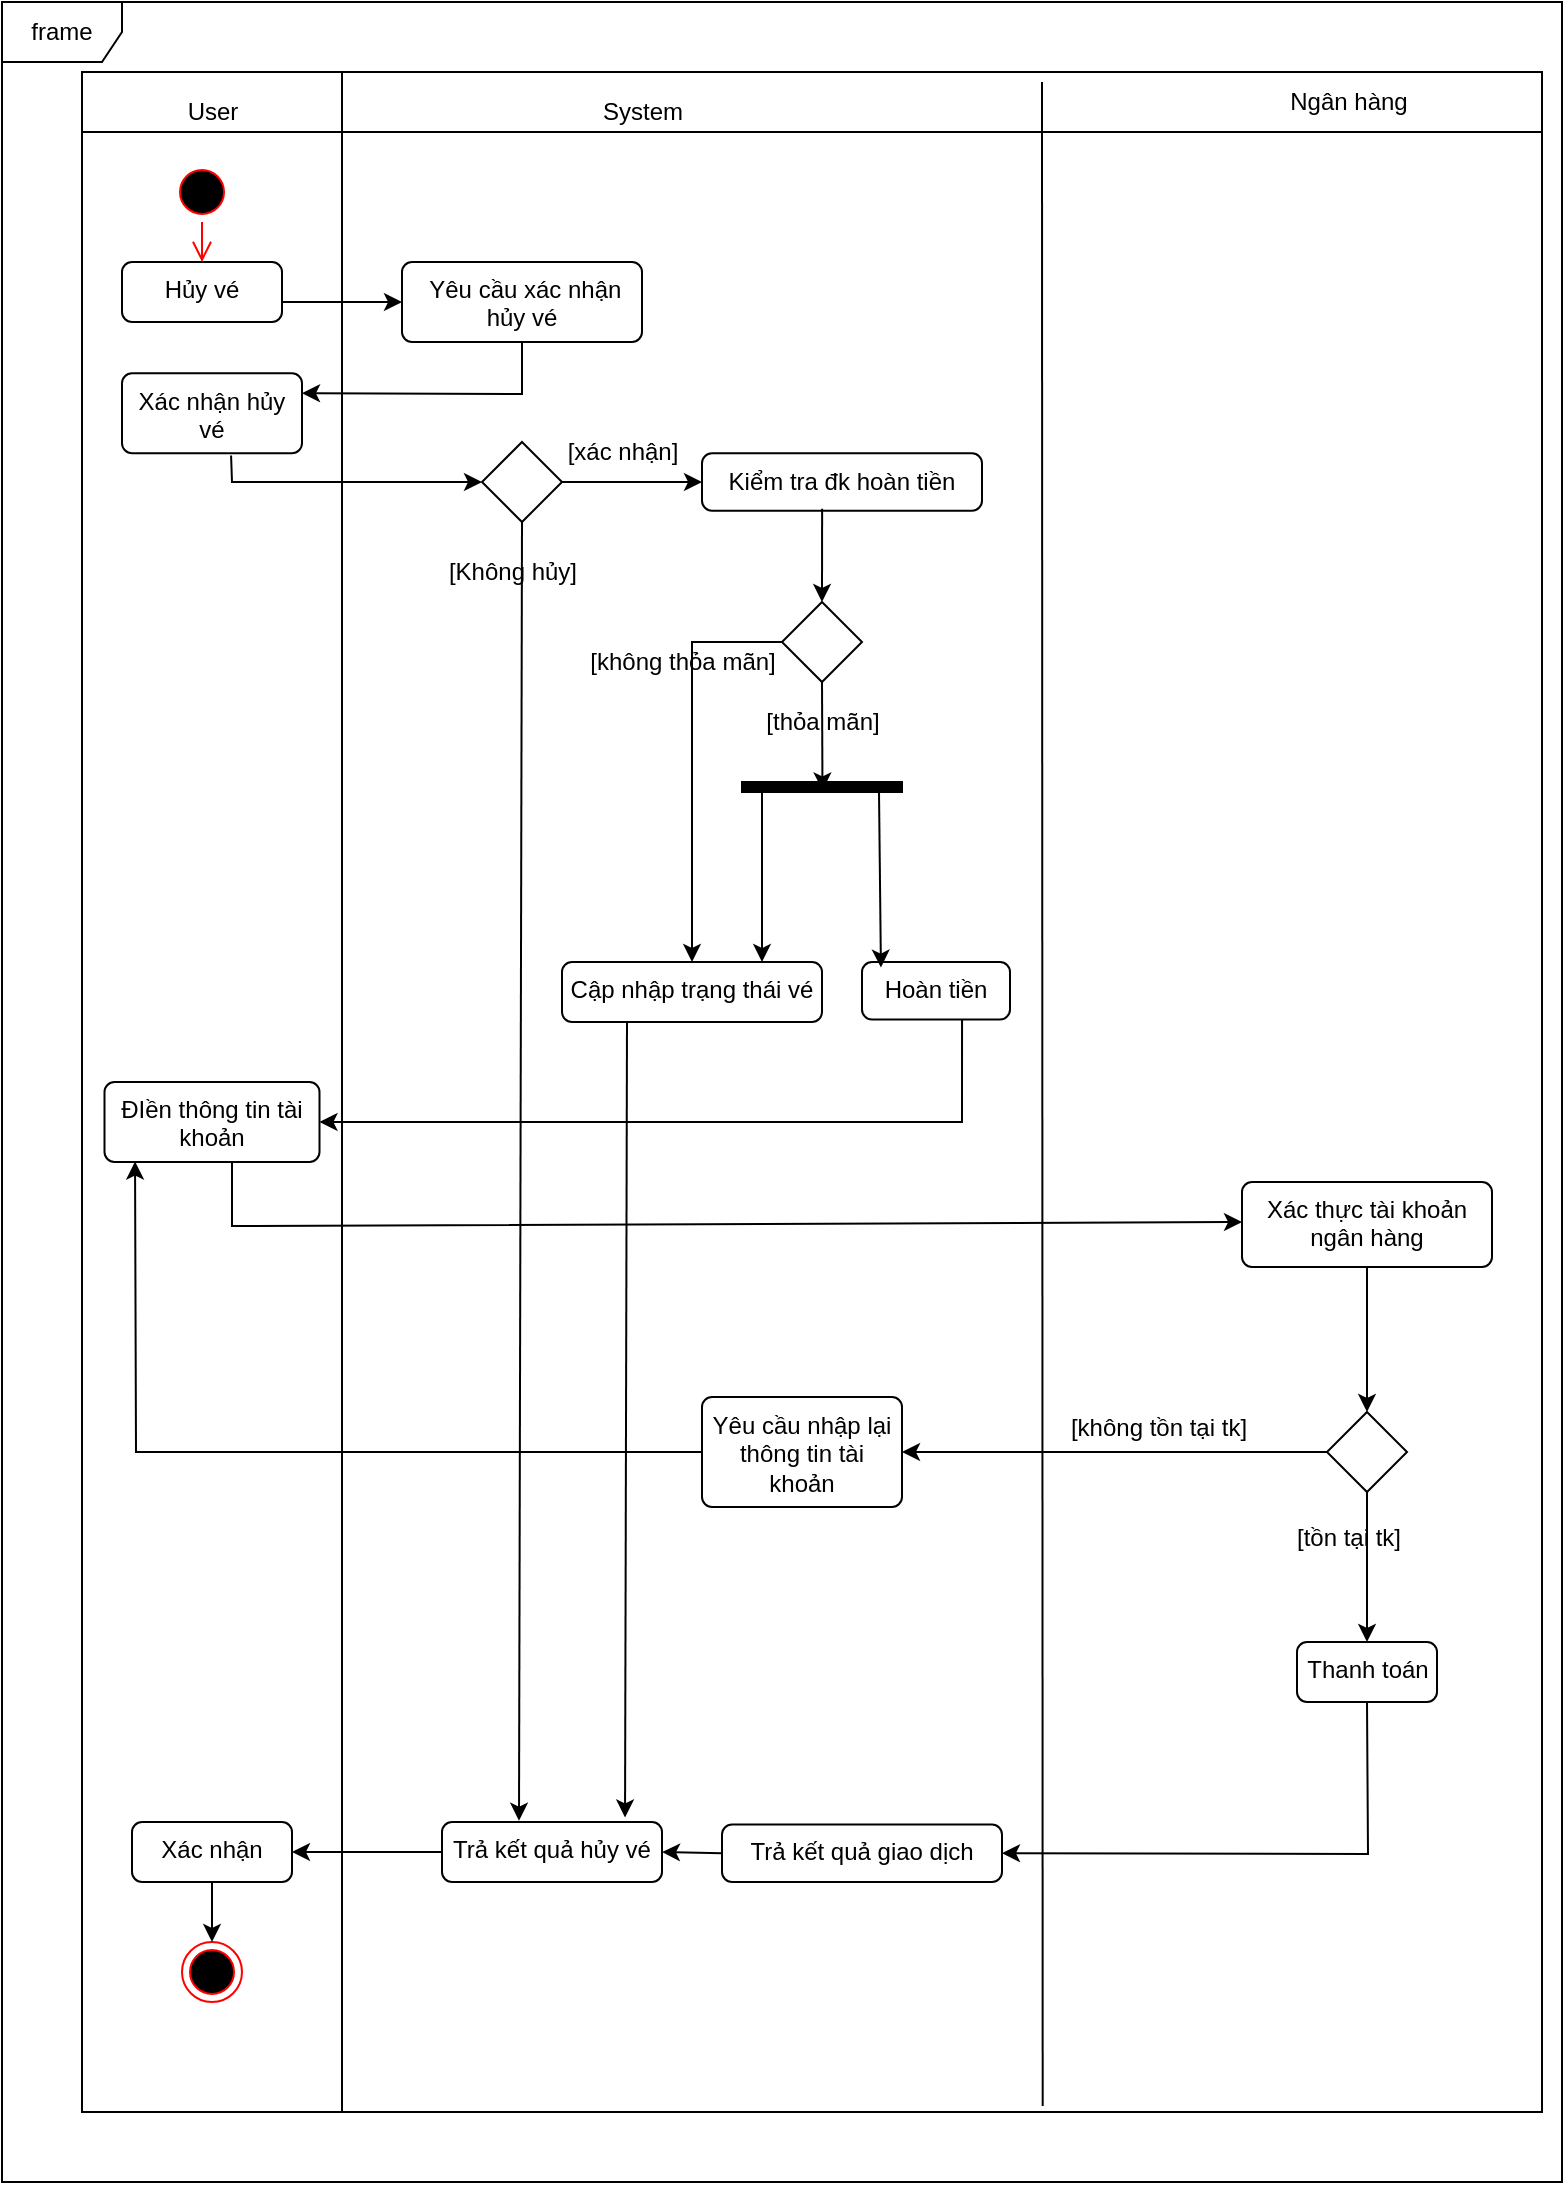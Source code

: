 <mxfile version="26.2.13">
  <diagram name="Trang-1" id="NeY6nfOGssot4tahPj96">
    <mxGraphModel dx="1604" dy="703" grid="1" gridSize="10" guides="1" tooltips="1" connect="1" arrows="1" fold="1" page="1" pageScale="1" pageWidth="827" pageHeight="1169" math="0" shadow="0">
      <root>
        <mxCell id="0" />
        <mxCell id="1" parent="0" />
        <mxCell id="w0EAOsZe6KIhcoZjYDlr-3" value="frame" style="shape=umlFrame;whiteSpace=wrap;html=1;pointerEvents=0;" parent="1" vertex="1">
          <mxGeometry x="40" y="210" width="780" height="1090" as="geometry" />
        </mxCell>
        <mxCell id="w0EAOsZe6KIhcoZjYDlr-8" value="" style="shape=internalStorage;whiteSpace=wrap;html=1;backgroundOutline=1;dx=130;dy=30;" parent="1" vertex="1">
          <mxGeometry x="80" y="245" width="730" height="1020" as="geometry" />
        </mxCell>
        <mxCell id="w0EAOsZe6KIhcoZjYDlr-9" value="User" style="text;html=1;align=center;verticalAlign=middle;resizable=0;points=[];autosize=1;strokeColor=none;fillColor=none;" parent="1" vertex="1">
          <mxGeometry x="120" y="250" width="50" height="30" as="geometry" />
        </mxCell>
        <mxCell id="w0EAOsZe6KIhcoZjYDlr-10" value="System" style="text;html=1;align=center;verticalAlign=middle;resizable=0;points=[];autosize=1;strokeColor=none;fillColor=none;" parent="1" vertex="1">
          <mxGeometry x="330" y="250" width="60" height="30" as="geometry" />
        </mxCell>
        <mxCell id="w0EAOsZe6KIhcoZjYDlr-16" value="Hủy vé" style="html=1;align=center;verticalAlign=top;rounded=1;absoluteArcSize=1;arcSize=10;dashed=0;whiteSpace=wrap;" parent="1" vertex="1">
          <mxGeometry x="100" y="340" width="80" height="30" as="geometry" />
        </mxCell>
        <mxCell id="w0EAOsZe6KIhcoZjYDlr-19" value="&amp;nbsp;Yêu cầu xác nhận hủy vé" style="html=1;align=center;verticalAlign=top;rounded=1;absoluteArcSize=1;arcSize=10;dashed=0;whiteSpace=wrap;" parent="1" vertex="1">
          <mxGeometry x="240" y="340" width="120" height="40" as="geometry" />
        </mxCell>
        <mxCell id="w0EAOsZe6KIhcoZjYDlr-23" value="" style="endArrow=classic;html=1;rounded=0;entryX=0;entryY=0.5;entryDx=0;entryDy=0;" parent="1" target="w0EAOsZe6KIhcoZjYDlr-19" edge="1">
          <mxGeometry width="50" height="50" relative="1" as="geometry">
            <mxPoint x="180" y="360" as="sourcePoint" />
            <mxPoint x="230" y="310" as="targetPoint" />
          </mxGeometry>
        </mxCell>
        <mxCell id="w0EAOsZe6KIhcoZjYDlr-35" value="Kiểm tra đk hoàn tiền" style="html=1;align=center;verticalAlign=top;rounded=1;absoluteArcSize=1;arcSize=10;dashed=0;whiteSpace=wrap;" parent="1" vertex="1">
          <mxGeometry x="390" y="435.62" width="140" height="28.75" as="geometry" />
        </mxCell>
        <mxCell id="w0EAOsZe6KIhcoZjYDlr-44" value="" style="ellipse;html=1;shape=startState;fillColor=#000000;strokeColor=#ff0000;" parent="1" vertex="1">
          <mxGeometry x="125" y="290" width="30" height="30" as="geometry" />
        </mxCell>
        <mxCell id="w0EAOsZe6KIhcoZjYDlr-45" value="" style="edgeStyle=orthogonalEdgeStyle;html=1;verticalAlign=bottom;endArrow=open;endSize=8;strokeColor=#ff0000;rounded=0;entryX=0.5;entryY=0;entryDx=0;entryDy=0;" parent="1" source="w0EAOsZe6KIhcoZjYDlr-44" target="w0EAOsZe6KIhcoZjYDlr-16" edge="1">
          <mxGeometry relative="1" as="geometry">
            <mxPoint x="415" y="550" as="targetPoint" />
          </mxGeometry>
        </mxCell>
        <mxCell id="8bj47h_WcaTLkc1zwYfz-1" value="Cập nhập trạng thái vé" style="html=1;align=center;verticalAlign=top;rounded=1;absoluteArcSize=1;arcSize=10;dashed=0;whiteSpace=wrap;" vertex="1" parent="1">
          <mxGeometry x="320" y="690" width="130" height="30" as="geometry" />
        </mxCell>
        <mxCell id="8bj47h_WcaTLkc1zwYfz-2" value="Hoàn tiền" style="html=1;align=center;verticalAlign=top;rounded=1;absoluteArcSize=1;arcSize=10;dashed=0;whiteSpace=wrap;" vertex="1" parent="1">
          <mxGeometry x="470" y="690" width="74" height="28.75" as="geometry" />
        </mxCell>
        <mxCell id="8bj47h_WcaTLkc1zwYfz-3" value="ĐIền thông tin tài khoản" style="html=1;align=center;verticalAlign=top;rounded=1;absoluteArcSize=1;arcSize=10;dashed=0;whiteSpace=wrap;" vertex="1" parent="1">
          <mxGeometry x="91.25" y="750" width="107.5" height="40" as="geometry" />
        </mxCell>
        <mxCell id="8bj47h_WcaTLkc1zwYfz-4" value="Xác thực tài khoản ngân hàng" style="html=1;align=center;verticalAlign=top;rounded=1;absoluteArcSize=1;arcSize=10;dashed=0;whiteSpace=wrap;" vertex="1" parent="1">
          <mxGeometry x="660" y="800" width="125" height="42.5" as="geometry" />
        </mxCell>
        <mxCell id="8bj47h_WcaTLkc1zwYfz-5" value="Trả kết quả hủy vé" style="html=1;align=center;verticalAlign=top;rounded=1;absoluteArcSize=1;arcSize=10;dashed=0;whiteSpace=wrap;" vertex="1" parent="1">
          <mxGeometry x="260" y="1120" width="110" height="30" as="geometry" />
        </mxCell>
        <mxCell id="8bj47h_WcaTLkc1zwYfz-7" value="Xác nhận" style="html=1;align=center;verticalAlign=top;rounded=1;absoluteArcSize=1;arcSize=10;dashed=0;whiteSpace=wrap;" vertex="1" parent="1">
          <mxGeometry x="105" y="1120" width="80" height="30" as="geometry" />
        </mxCell>
        <mxCell id="8bj47h_WcaTLkc1zwYfz-9" value="Trả kết quả giao dịch" style="html=1;align=center;verticalAlign=top;rounded=1;absoluteArcSize=1;arcSize=10;dashed=0;whiteSpace=wrap;" vertex="1" parent="1">
          <mxGeometry x="400" y="1121.25" width="140" height="28.75" as="geometry" />
        </mxCell>
        <mxCell id="8bj47h_WcaTLkc1zwYfz-10" value="Thanh toán" style="html=1;align=center;verticalAlign=top;rounded=1;absoluteArcSize=1;arcSize=10;dashed=0;whiteSpace=wrap;" vertex="1" parent="1">
          <mxGeometry x="687.5" y="1030" width="70" height="30" as="geometry" />
        </mxCell>
        <mxCell id="8bj47h_WcaTLkc1zwYfz-11" value="" style="shape=rhombus;html=1;verticalLabelPosition=bottom;verticalAlignment=top;" vertex="1" parent="1">
          <mxGeometry x="280" y="430" width="40" height="40" as="geometry" />
        </mxCell>
        <mxCell id="8bj47h_WcaTLkc1zwYfz-15" value="" style="endArrow=classic;html=1;rounded=0;exitX=0.5;exitY=1;exitDx=0;exitDy=0;exitPerimeter=0;entryX=1;entryY=0.25;entryDx=0;entryDy=0;" edge="1" parent="1" source="w0EAOsZe6KIhcoZjYDlr-19" target="8bj47h_WcaTLkc1zwYfz-55">
          <mxGeometry width="50" height="50" relative="1" as="geometry">
            <mxPoint x="390" y="620" as="sourcePoint" />
            <mxPoint x="440" y="570" as="targetPoint" />
            <Array as="points">
              <mxPoint x="300" y="406" />
            </Array>
          </mxGeometry>
        </mxCell>
        <mxCell id="8bj47h_WcaTLkc1zwYfz-16" value="" style="endArrow=classic;html=1;rounded=0;exitX=1;exitY=0.5;exitDx=0;exitDy=0;entryX=0;entryY=0.5;entryDx=0;entryDy=0;" edge="1" parent="1" source="8bj47h_WcaTLkc1zwYfz-11" target="w0EAOsZe6KIhcoZjYDlr-35">
          <mxGeometry width="50" height="50" relative="1" as="geometry">
            <mxPoint x="390" y="520" as="sourcePoint" />
            <mxPoint x="440" y="470" as="targetPoint" />
          </mxGeometry>
        </mxCell>
        <mxCell id="8bj47h_WcaTLkc1zwYfz-17" value="" style="endArrow=classic;html=1;rounded=0;exitX=0.5;exitY=1;exitDx=0;exitDy=0;entryX=0.35;entryY=-0.021;entryDx=0;entryDy=0;entryPerimeter=0;" edge="1" parent="1" source="8bj47h_WcaTLkc1zwYfz-11" target="8bj47h_WcaTLkc1zwYfz-5">
          <mxGeometry width="50" height="50" relative="1" as="geometry">
            <mxPoint x="390" y="520" as="sourcePoint" />
            <mxPoint x="440" y="470" as="targetPoint" />
          </mxGeometry>
        </mxCell>
        <mxCell id="8bj47h_WcaTLkc1zwYfz-18" value="" style="shape=rhombus;html=1;verticalLabelPosition=bottom;verticalAlignment=top;" vertex="1" parent="1">
          <mxGeometry x="430" y="510" width="40" height="40" as="geometry" />
        </mxCell>
        <mxCell id="8bj47h_WcaTLkc1zwYfz-19" value="" style="endArrow=classic;html=1;rounded=0;entryX=0.5;entryY=0;entryDx=0;entryDy=0;exitX=0.429;exitY=0.966;exitDx=0;exitDy=0;exitPerimeter=0;" edge="1" parent="1" source="w0EAOsZe6KIhcoZjYDlr-35" target="8bj47h_WcaTLkc1zwYfz-18">
          <mxGeometry width="50" height="50" relative="1" as="geometry">
            <mxPoint x="390.5" y="490" as="sourcePoint" />
            <mxPoint x="390" y="534.38" as="targetPoint" />
            <Array as="points" />
          </mxGeometry>
        </mxCell>
        <mxCell id="8bj47h_WcaTLkc1zwYfz-21" style="edgeStyle=orthogonalEdgeStyle;rounded=0;orthogonalLoop=1;jettySize=auto;html=1;exitX=0.5;exitY=1;exitDx=0;exitDy=0;" edge="1" parent="1" source="8bj47h_WcaTLkc1zwYfz-18" target="8bj47h_WcaTLkc1zwYfz-18">
          <mxGeometry relative="1" as="geometry" />
        </mxCell>
        <mxCell id="8bj47h_WcaTLkc1zwYfz-25" value="" style="endArrow=classic;html=1;rounded=0;entryX=0.84;entryY=0.497;entryDx=0;entryDy=0;exitX=0.5;exitY=1;exitDx=0;exitDy=0;entryPerimeter=0;" edge="1" parent="1" source="8bj47h_WcaTLkc1zwYfz-18" target="8bj47h_WcaTLkc1zwYfz-26">
          <mxGeometry width="50" height="50" relative="1" as="geometry">
            <mxPoint x="530" y="538" as="sourcePoint" />
            <mxPoint x="530" y="585" as="targetPoint" />
            <Array as="points" />
          </mxGeometry>
        </mxCell>
        <mxCell id="8bj47h_WcaTLkc1zwYfz-26" value="" style="html=1;points=[];perimeter=orthogonalPerimeter;fillColor=strokeColor;direction=south;" vertex="1" parent="1">
          <mxGeometry x="410" y="600" width="80" height="5" as="geometry" />
        </mxCell>
        <mxCell id="8bj47h_WcaTLkc1zwYfz-27" value="" style="endArrow=classic;html=1;rounded=0;" edge="1" parent="1">
          <mxGeometry width="50" height="50" relative="1" as="geometry">
            <mxPoint x="420" y="600" as="sourcePoint" />
            <mxPoint x="420" y="690" as="targetPoint" />
          </mxGeometry>
        </mxCell>
        <mxCell id="8bj47h_WcaTLkc1zwYfz-28" value="" style="endArrow=classic;html=1;rounded=0;exitX=0.55;exitY=0.144;exitDx=0;exitDy=0;exitPerimeter=0;entryX=0.128;entryY=0.096;entryDx=0;entryDy=0;entryPerimeter=0;" edge="1" parent="1" source="8bj47h_WcaTLkc1zwYfz-26" target="8bj47h_WcaTLkc1zwYfz-2">
          <mxGeometry width="50" height="50" relative="1" as="geometry">
            <mxPoint x="390" y="820" as="sourcePoint" />
            <mxPoint x="484" y="680" as="targetPoint" />
          </mxGeometry>
        </mxCell>
        <mxCell id="8bj47h_WcaTLkc1zwYfz-29" value="" style="endArrow=classic;html=1;rounded=0;exitX=0;exitY=0.5;exitDx=0;exitDy=0;entryX=0.5;entryY=0;entryDx=0;entryDy=0;" edge="1" parent="1" source="8bj47h_WcaTLkc1zwYfz-18" target="8bj47h_WcaTLkc1zwYfz-1">
          <mxGeometry width="50" height="50" relative="1" as="geometry">
            <mxPoint x="390" y="720" as="sourcePoint" />
            <mxPoint x="440" y="670" as="targetPoint" />
            <Array as="points">
              <mxPoint x="385" y="530" />
            </Array>
          </mxGeometry>
        </mxCell>
        <mxCell id="8bj47h_WcaTLkc1zwYfz-30" value="" style="endArrow=classic;html=1;rounded=0;exitX=0.676;exitY=1;exitDx=0;exitDy=0;exitPerimeter=0;entryX=1;entryY=0.5;entryDx=0;entryDy=0;" edge="1" parent="1" source="8bj47h_WcaTLkc1zwYfz-2" target="8bj47h_WcaTLkc1zwYfz-3">
          <mxGeometry width="50" height="50" relative="1" as="geometry">
            <mxPoint x="390" y="720" as="sourcePoint" />
            <mxPoint x="440" y="670" as="targetPoint" />
            <Array as="points">
              <mxPoint x="520" y="770" />
            </Array>
          </mxGeometry>
        </mxCell>
        <mxCell id="8bj47h_WcaTLkc1zwYfz-34" value="" style="endArrow=classic;html=1;rounded=0;exitX=0.5;exitY=1;exitDx=0;exitDy=0;entryX=0;entryY=0.471;entryDx=0;entryDy=0;entryPerimeter=0;" edge="1" parent="1" target="8bj47h_WcaTLkc1zwYfz-4">
          <mxGeometry width="50" height="50" relative="1" as="geometry">
            <mxPoint x="155" y="790" as="sourcePoint" />
            <mxPoint x="588.75" y="821.875" as="targetPoint" />
            <Array as="points">
              <mxPoint x="155" y="822" />
            </Array>
          </mxGeometry>
        </mxCell>
        <mxCell id="8bj47h_WcaTLkc1zwYfz-35" value="" style="shape=rhombus;html=1;verticalLabelPosition=bottom;verticalAlignment=top;" vertex="1" parent="1">
          <mxGeometry x="702.5" y="915" width="40" height="40" as="geometry" />
        </mxCell>
        <mxCell id="8bj47h_WcaTLkc1zwYfz-36" style="edgeStyle=orthogonalEdgeStyle;rounded=0;orthogonalLoop=1;jettySize=auto;html=1;exitX=0.5;exitY=1;exitDx=0;exitDy=0;" edge="1" parent="1" source="8bj47h_WcaTLkc1zwYfz-10" target="8bj47h_WcaTLkc1zwYfz-10">
          <mxGeometry relative="1" as="geometry" />
        </mxCell>
        <mxCell id="8bj47h_WcaTLkc1zwYfz-40" value="" style="endArrow=classic;html=1;rounded=0;entryX=0.5;entryY=0;entryDx=0;entryDy=0;exitX=0.5;exitY=1;exitDx=0;exitDy=0;" edge="1" parent="1" source="8bj47h_WcaTLkc1zwYfz-4" target="8bj47h_WcaTLkc1zwYfz-35">
          <mxGeometry width="50" height="50" relative="1" as="geometry">
            <mxPoint x="646.88" y="855" as="sourcePoint" />
            <mxPoint x="646.88" y="945" as="targetPoint" />
          </mxGeometry>
        </mxCell>
        <mxCell id="8bj47h_WcaTLkc1zwYfz-43" value="" style="endArrow=classic;html=1;rounded=0;exitX=0.5;exitY=1;exitDx=0;exitDy=0;entryX=0.5;entryY=0;entryDx=0;entryDy=0;" edge="1" parent="1" source="8bj47h_WcaTLkc1zwYfz-35" target="8bj47h_WcaTLkc1zwYfz-10">
          <mxGeometry width="50" height="50" relative="1" as="geometry">
            <mxPoint x="390" y="920" as="sourcePoint" />
            <mxPoint x="710" y="930" as="targetPoint" />
          </mxGeometry>
        </mxCell>
        <mxCell id="8bj47h_WcaTLkc1zwYfz-46" value="" style="endArrow=classic;html=1;rounded=0;entryX=0.142;entryY=0.994;entryDx=0;entryDy=0;entryPerimeter=0;exitX=0;exitY=0.5;exitDx=0;exitDy=0;" edge="1" parent="1" source="8bj47h_WcaTLkc1zwYfz-75" target="8bj47h_WcaTLkc1zwYfz-3">
          <mxGeometry width="50" height="50" relative="1" as="geometry">
            <mxPoint x="390" y="920" as="sourcePoint" />
            <mxPoint x="651" y="1028" as="targetPoint" />
            <Array as="points">
              <mxPoint x="107" y="935" />
            </Array>
          </mxGeometry>
        </mxCell>
        <mxCell id="8bj47h_WcaTLkc1zwYfz-47" value="" style="endArrow=classic;html=1;rounded=0;exitX=0.5;exitY=1;exitDx=0;exitDy=0;entryX=1;entryY=0.5;entryDx=0;entryDy=0;" edge="1" parent="1" source="8bj47h_WcaTLkc1zwYfz-10" target="8bj47h_WcaTLkc1zwYfz-9">
          <mxGeometry width="50" height="50" relative="1" as="geometry">
            <mxPoint x="390" y="920" as="sourcePoint" />
            <mxPoint x="440" y="870" as="targetPoint" />
            <Array as="points">
              <mxPoint x="723" y="1136" />
            </Array>
          </mxGeometry>
        </mxCell>
        <mxCell id="8bj47h_WcaTLkc1zwYfz-48" value="" style="endArrow=classic;html=1;rounded=0;exitX=0;exitY=0.5;exitDx=0;exitDy=0;entryX=1;entryY=0.5;entryDx=0;entryDy=0;" edge="1" parent="1" source="8bj47h_WcaTLkc1zwYfz-9" target="8bj47h_WcaTLkc1zwYfz-5">
          <mxGeometry width="50" height="50" relative="1" as="geometry">
            <mxPoint x="390" y="920" as="sourcePoint" />
            <mxPoint x="440" y="870" as="targetPoint" />
          </mxGeometry>
        </mxCell>
        <mxCell id="8bj47h_WcaTLkc1zwYfz-49" value="" style="endArrow=classic;html=1;rounded=0;exitX=0.25;exitY=1;exitDx=0;exitDy=0;entryX=0.832;entryY=-0.075;entryDx=0;entryDy=0;entryPerimeter=0;" edge="1" parent="1" source="8bj47h_WcaTLkc1zwYfz-1" target="8bj47h_WcaTLkc1zwYfz-5">
          <mxGeometry width="50" height="50" relative="1" as="geometry">
            <mxPoint x="390" y="790" as="sourcePoint" />
            <mxPoint x="440" y="740" as="targetPoint" />
          </mxGeometry>
        </mxCell>
        <mxCell id="8bj47h_WcaTLkc1zwYfz-50" value="" style="endArrow=classic;html=1;rounded=0;exitX=0;exitY=0.5;exitDx=0;exitDy=0;entryX=1;entryY=0.5;entryDx=0;entryDy=0;entryPerimeter=0;" edge="1" parent="1" source="8bj47h_WcaTLkc1zwYfz-5" target="8bj47h_WcaTLkc1zwYfz-7">
          <mxGeometry width="50" height="50" relative="1" as="geometry">
            <mxPoint x="390" y="920" as="sourcePoint" />
            <mxPoint x="440" y="870" as="targetPoint" />
          </mxGeometry>
        </mxCell>
        <mxCell id="8bj47h_WcaTLkc1zwYfz-51" value="" style="ellipse;html=1;shape=endState;fillColor=#000000;strokeColor=#ff0000;" vertex="1" parent="1">
          <mxGeometry x="130" y="1180" width="30" height="30" as="geometry" />
        </mxCell>
        <mxCell id="8bj47h_WcaTLkc1zwYfz-52" value="" style="endArrow=classic;html=1;rounded=0;exitX=0.5;exitY=1;exitDx=0;exitDy=0;entryX=0.5;entryY=0;entryDx=0;entryDy=0;" edge="1" parent="1" source="8bj47h_WcaTLkc1zwYfz-7" target="8bj47h_WcaTLkc1zwYfz-51">
          <mxGeometry width="50" height="50" relative="1" as="geometry">
            <mxPoint x="390" y="920" as="sourcePoint" />
            <mxPoint x="440" y="870" as="targetPoint" />
          </mxGeometry>
        </mxCell>
        <mxCell id="8bj47h_WcaTLkc1zwYfz-53" value="" style="endArrow=none;html=1;rounded=0;exitX=0.658;exitY=0.997;exitDx=0;exitDy=0;exitPerimeter=0;" edge="1" parent="1" source="w0EAOsZe6KIhcoZjYDlr-8">
          <mxGeometry width="50" height="50" relative="1" as="geometry">
            <mxPoint x="561" y="1137" as="sourcePoint" />
            <mxPoint x="560" y="250" as="targetPoint" />
          </mxGeometry>
        </mxCell>
        <mxCell id="8bj47h_WcaTLkc1zwYfz-54" value="[xác nhận]" style="text;html=1;align=center;verticalAlign=middle;resizable=0;points=[];autosize=1;strokeColor=none;fillColor=none;" vertex="1" parent="1">
          <mxGeometry x="310" y="420" width="80" height="30" as="geometry" />
        </mxCell>
        <mxCell id="8bj47h_WcaTLkc1zwYfz-55" value="Xác nhận hủy vé" style="html=1;align=center;verticalAlign=top;rounded=1;absoluteArcSize=1;arcSize=10;dashed=0;whiteSpace=wrap;" vertex="1" parent="1">
          <mxGeometry x="100" y="395.62" width="90" height="40" as="geometry" />
        </mxCell>
        <mxCell id="8bj47h_WcaTLkc1zwYfz-57" value="" style="endArrow=classic;html=1;rounded=0;exitX=0.606;exitY=1.028;exitDx=0;exitDy=0;exitPerimeter=0;entryX=0;entryY=0.5;entryDx=0;entryDy=0;" edge="1" parent="1" source="8bj47h_WcaTLkc1zwYfz-55" target="8bj47h_WcaTLkc1zwYfz-11">
          <mxGeometry width="50" height="50" relative="1" as="geometry">
            <mxPoint x="390" y="540" as="sourcePoint" />
            <mxPoint x="440" y="490" as="targetPoint" />
            <Array as="points">
              <mxPoint x="155" y="450" />
            </Array>
          </mxGeometry>
        </mxCell>
        <mxCell id="8bj47h_WcaTLkc1zwYfz-58" value="[Không hủy]" style="text;html=1;align=center;verticalAlign=middle;resizable=0;points=[];autosize=1;strokeColor=none;fillColor=none;" vertex="1" parent="1">
          <mxGeometry x="250" y="480" width="90" height="30" as="geometry" />
        </mxCell>
        <mxCell id="8bj47h_WcaTLkc1zwYfz-59" value="[thỏa mãn]" style="text;html=1;align=center;verticalAlign=middle;resizable=0;points=[];autosize=1;strokeColor=none;fillColor=none;" vertex="1" parent="1">
          <mxGeometry x="410" y="555" width="80" height="30" as="geometry" />
        </mxCell>
        <mxCell id="8bj47h_WcaTLkc1zwYfz-60" value="[không thỏa mãn]" style="text;html=1;align=center;verticalAlign=middle;resizable=0;points=[];autosize=1;strokeColor=none;fillColor=none;" vertex="1" parent="1">
          <mxGeometry x="320" y="525" width="120" height="30" as="geometry" />
        </mxCell>
        <mxCell id="8bj47h_WcaTLkc1zwYfz-61" value="[tồn tại tk]" style="text;html=1;align=center;verticalAlign=middle;resizable=0;points=[];autosize=1;strokeColor=none;fillColor=none;" vertex="1" parent="1">
          <mxGeometry x="672.5" y="962.5" width="80" height="30" as="geometry" />
        </mxCell>
        <mxCell id="8bj47h_WcaTLkc1zwYfz-63" style="edgeStyle=orthogonalEdgeStyle;rounded=0;orthogonalLoop=1;jettySize=auto;html=1;exitX=0.5;exitY=1;exitDx=0;exitDy=0;" edge="1" parent="1" source="8bj47h_WcaTLkc1zwYfz-10" target="8bj47h_WcaTLkc1zwYfz-10">
          <mxGeometry relative="1" as="geometry" />
        </mxCell>
        <mxCell id="8bj47h_WcaTLkc1zwYfz-64" value="[không tồn tại tk]" style="text;html=1;align=center;verticalAlign=middle;resizable=0;points=[];autosize=1;strokeColor=none;fillColor=none;" vertex="1" parent="1">
          <mxGeometry x="562.5" y="907.5" width="110" height="30" as="geometry" />
        </mxCell>
        <mxCell id="8bj47h_WcaTLkc1zwYfz-72" value="Ngân hàng" style="text;html=1;align=center;verticalAlign=middle;resizable=0;points=[];autosize=1;strokeColor=none;fillColor=none;" vertex="1" parent="1">
          <mxGeometry x="672.5" y="245" width="80" height="30" as="geometry" />
        </mxCell>
        <mxCell id="8bj47h_WcaTLkc1zwYfz-75" value="Yêu cầu nhập lại thông tin tài khoản" style="html=1;align=center;verticalAlign=top;rounded=1;absoluteArcSize=1;arcSize=10;dashed=0;whiteSpace=wrap;" vertex="1" parent="1">
          <mxGeometry x="390" y="907.5" width="100" height="55" as="geometry" />
        </mxCell>
        <mxCell id="8bj47h_WcaTLkc1zwYfz-76" value="" style="endArrow=classic;html=1;rounded=0;exitX=0;exitY=0.5;exitDx=0;exitDy=0;entryX=1;entryY=0.5;entryDx=0;entryDy=0;" edge="1" parent="1" source="8bj47h_WcaTLkc1zwYfz-35" target="8bj47h_WcaTLkc1zwYfz-75">
          <mxGeometry width="50" height="50" relative="1" as="geometry">
            <mxPoint x="390" y="990" as="sourcePoint" />
            <mxPoint x="470" y="935" as="targetPoint" />
          </mxGeometry>
        </mxCell>
      </root>
    </mxGraphModel>
  </diagram>
</mxfile>
